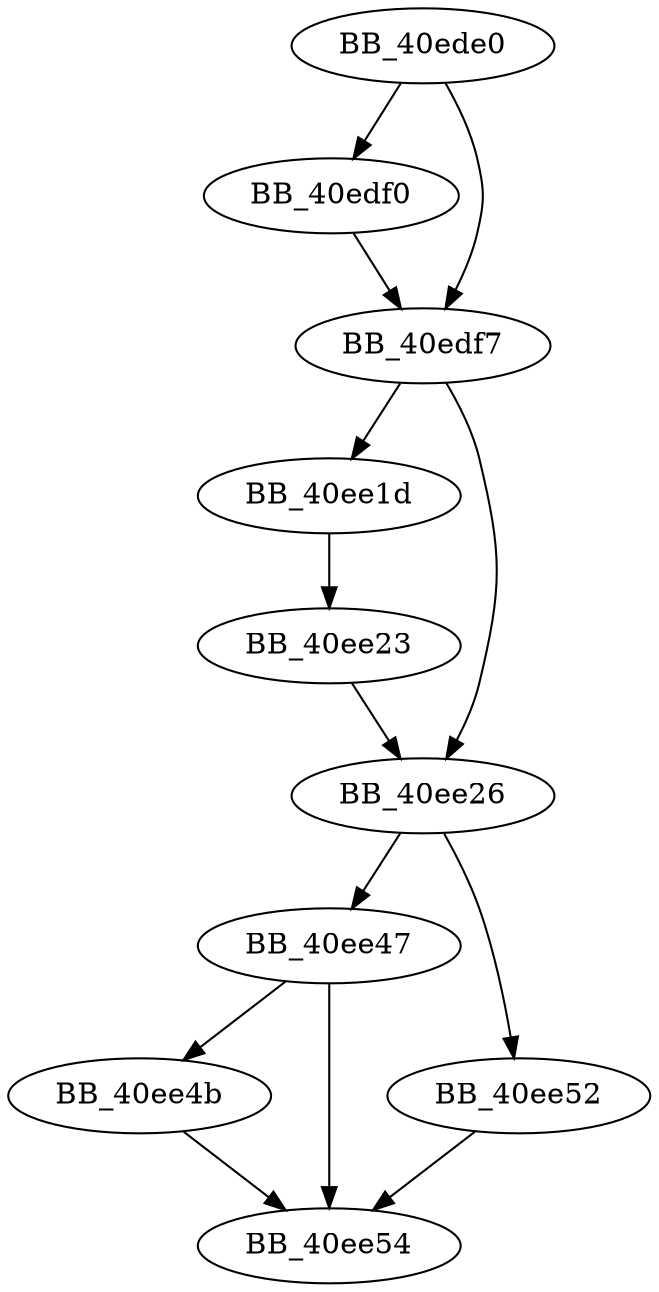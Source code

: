 DiGraph sub_40EDE0{
BB_40ede0->BB_40edf0
BB_40ede0->BB_40edf7
BB_40edf0->BB_40edf7
BB_40edf7->BB_40ee1d
BB_40edf7->BB_40ee26
BB_40ee1d->BB_40ee23
BB_40ee23->BB_40ee26
BB_40ee26->BB_40ee47
BB_40ee26->BB_40ee52
BB_40ee47->BB_40ee4b
BB_40ee47->BB_40ee54
BB_40ee4b->BB_40ee54
BB_40ee52->BB_40ee54
}
